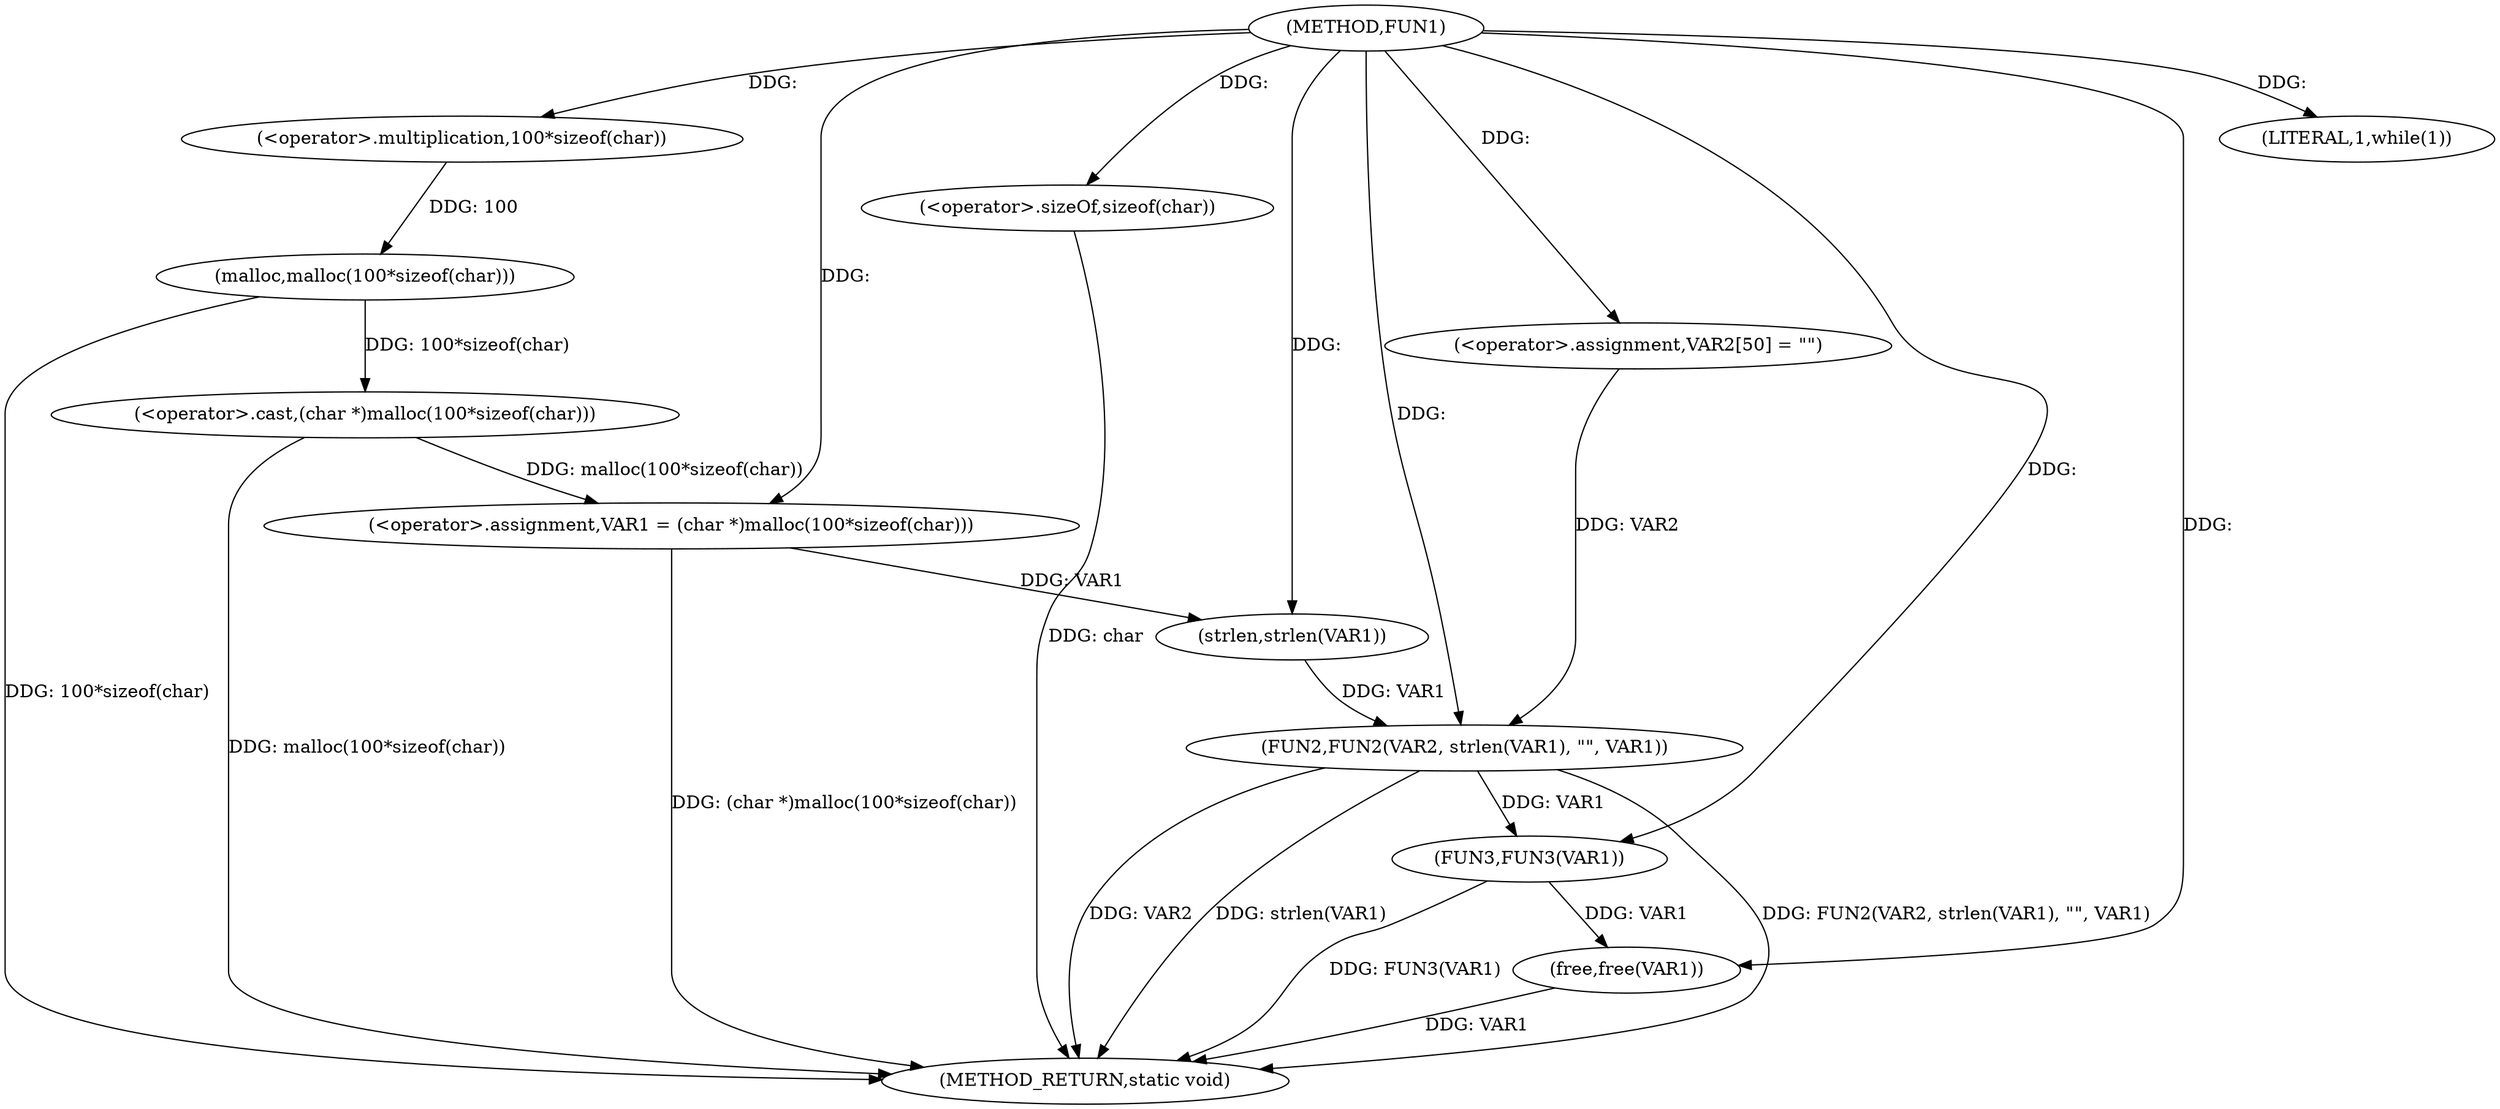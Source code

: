 digraph FUN1 {  
"1000100" [label = "(METHOD,FUN1)" ]
"1000131" [label = "(METHOD_RETURN,static void)" ]
"1000103" [label = "(<operator>.assignment,VAR1 = (char *)malloc(100*sizeof(char)))" ]
"1000105" [label = "(<operator>.cast,(char *)malloc(100*sizeof(char)))" ]
"1000107" [label = "(malloc,malloc(100*sizeof(char)))" ]
"1000108" [label = "(<operator>.multiplication,100*sizeof(char))" ]
"1000110" [label = "(<operator>.sizeOf,sizeof(char))" ]
"1000113" [label = "(LITERAL,1,while(1))" ]
"1000118" [label = "(<operator>.assignment,VAR2[50] = \"\")" ]
"1000121" [label = "(FUN2,FUN2(VAR2, strlen(VAR1), \"\", VAR1))" ]
"1000123" [label = "(strlen,strlen(VAR1))" ]
"1000127" [label = "(FUN3,FUN3(VAR1))" ]
"1000129" [label = "(free,free(VAR1))" ]
  "1000129" -> "1000131"  [ label = "DDG: VAR1"] 
  "1000107" -> "1000131"  [ label = "DDG: 100*sizeof(char)"] 
  "1000105" -> "1000131"  [ label = "DDG: malloc(100*sizeof(char))"] 
  "1000103" -> "1000131"  [ label = "DDG: (char *)malloc(100*sizeof(char))"] 
  "1000121" -> "1000131"  [ label = "DDG: strlen(VAR1)"] 
  "1000121" -> "1000131"  [ label = "DDG: FUN2(VAR2, strlen(VAR1), \"\", VAR1)"] 
  "1000127" -> "1000131"  [ label = "DDG: FUN3(VAR1)"] 
  "1000121" -> "1000131"  [ label = "DDG: VAR2"] 
  "1000110" -> "1000131"  [ label = "DDG: char"] 
  "1000105" -> "1000103"  [ label = "DDG: malloc(100*sizeof(char))"] 
  "1000100" -> "1000103"  [ label = "DDG: "] 
  "1000107" -> "1000105"  [ label = "DDG: 100*sizeof(char)"] 
  "1000108" -> "1000107"  [ label = "DDG: 100"] 
  "1000100" -> "1000108"  [ label = "DDG: "] 
  "1000100" -> "1000110"  [ label = "DDG: "] 
  "1000100" -> "1000113"  [ label = "DDG: "] 
  "1000100" -> "1000118"  [ label = "DDG: "] 
  "1000118" -> "1000121"  [ label = "DDG: VAR2"] 
  "1000100" -> "1000121"  [ label = "DDG: "] 
  "1000123" -> "1000121"  [ label = "DDG: VAR1"] 
  "1000103" -> "1000123"  [ label = "DDG: VAR1"] 
  "1000100" -> "1000123"  [ label = "DDG: "] 
  "1000121" -> "1000127"  [ label = "DDG: VAR1"] 
  "1000100" -> "1000127"  [ label = "DDG: "] 
  "1000127" -> "1000129"  [ label = "DDG: VAR1"] 
  "1000100" -> "1000129"  [ label = "DDG: "] 
}
